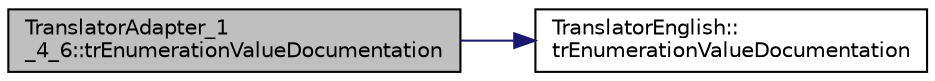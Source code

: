 digraph "TranslatorAdapter_1_4_6::trEnumerationValueDocumentation"
{
 // LATEX_PDF_SIZE
  edge [fontname="Helvetica",fontsize="10",labelfontname="Helvetica",labelfontsize="10"];
  node [fontname="Helvetica",fontsize="10",shape=record];
  rankdir="LR";
  Node1 [label="TranslatorAdapter_1\l_4_6::trEnumerationValueDocumentation",height=0.2,width=0.4,color="black", fillcolor="grey75", style="filled", fontcolor="black",tooltip=" "];
  Node1 -> Node2 [color="midnightblue",fontsize="10",style="solid",fontname="Helvetica"];
  Node2 [label="TranslatorEnglish::\ltrEnumerationValueDocumentation",height=0.2,width=0.4,color="black", fillcolor="white", style="filled",URL="$classTranslatorEnglish.html#a2830136212dee5a6b0f12b9c9b211fdf",tooltip=" "];
}
